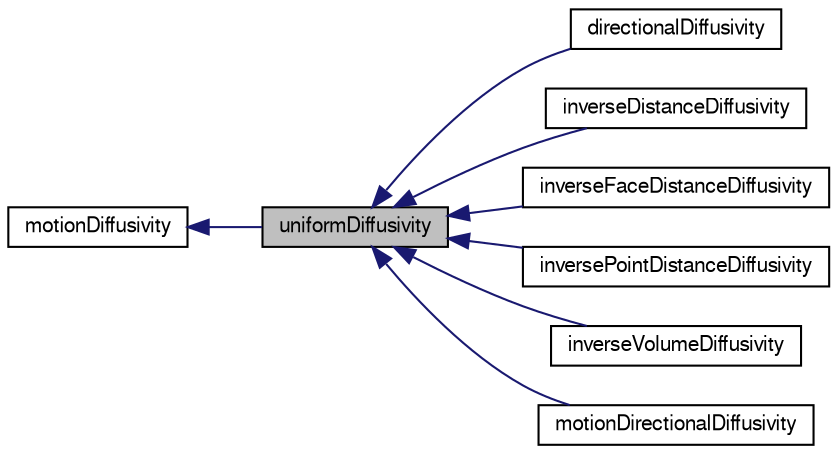 digraph "uniformDiffusivity"
{
  bgcolor="transparent";
  edge [fontname="FreeSans",fontsize="10",labelfontname="FreeSans",labelfontsize="10"];
  node [fontname="FreeSans",fontsize="10",shape=record];
  rankdir="LR";
  Node0 [label="uniformDiffusivity",height=0.2,width=0.4,color="black", fillcolor="grey75", style="filled", fontcolor="black"];
  Node1 -> Node0 [dir="back",color="midnightblue",fontsize="10",style="solid",fontname="FreeSans"];
  Node1 [label="motionDiffusivity",height=0.2,width=0.4,color="black",URL="$a23382.html",tooltip="Abstract base class for cell-centre mesh motion diffusivity. "];
  Node0 -> Node2 [dir="back",color="midnightblue",fontsize="10",style="solid",fontname="FreeSans"];
  Node2 [label="directionalDiffusivity",height=0.2,width=0.4,color="black",URL="$a23350.html",tooltip="Directional finite volume mesh motion diffusivity. "];
  Node0 -> Node3 [dir="back",color="midnightblue",fontsize="10",style="solid",fontname="FreeSans"];
  Node3 [label="inverseDistanceDiffusivity",height=0.2,width=0.4,color="black",URL="$a23358.html",tooltip="Inverse distance to the given patches motion diffusivity. "];
  Node0 -> Node4 [dir="back",color="midnightblue",fontsize="10",style="solid",fontname="FreeSans"];
  Node4 [label="inverseFaceDistanceDiffusivity",height=0.2,width=0.4,color="black",URL="$a23362.html",tooltip="Inverse distance to the given patches motion diffusivity. "];
  Node0 -> Node5 [dir="back",color="midnightblue",fontsize="10",style="solid",fontname="FreeSans"];
  Node5 [label="inversePointDistanceDiffusivity",height=0.2,width=0.4,color="black",URL="$a23366.html",tooltip="Inverse distance to the given patches motion diffusivity. "];
  Node0 -> Node6 [dir="back",color="midnightblue",fontsize="10",style="solid",fontname="FreeSans"];
  Node6 [label="inverseVolumeDiffusivity",height=0.2,width=0.4,color="black",URL="$a23370.html",tooltip="Inverse cell-volume motion diffusivity. "];
  Node0 -> Node7 [dir="back",color="midnightblue",fontsize="10",style="solid",fontname="FreeSans"];
  Node7 [label="motionDirectionalDiffusivity",height=0.2,width=0.4,color="black",URL="$a23386.html",tooltip="MotionDirectional finite volume mesh motion diffusivity. "];
}
